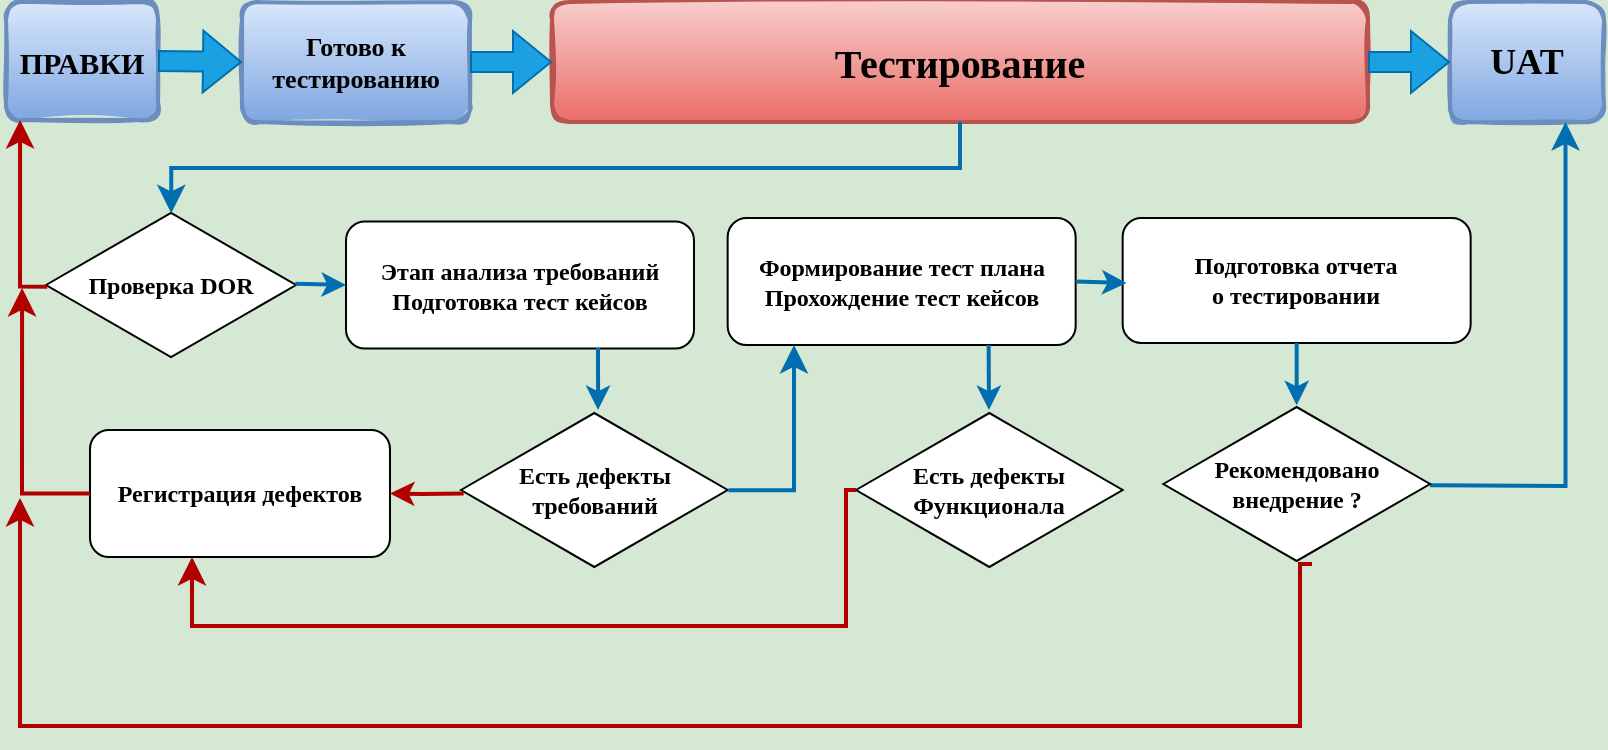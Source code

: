 <mxfile version="26.0.5">
  <diagram name="Страница — 1" id="-rPvX6o-ws8kVdURqApD">
    <mxGraphModel dx="875" dy="435" grid="0" gridSize="10" guides="1" tooltips="1" connect="1" arrows="1" fold="1" page="1" pageScale="1" pageWidth="827" pageHeight="1169" background="#D5E8D4" math="0" shadow="0">
      <root>
        <mxCell id="0" />
        <mxCell id="1" parent="0" />
        <mxCell id="C0WYwkXFiXNYprLfXvUN-8" value="" style="edgeStyle=orthogonalEdgeStyle;rounded=0;orthogonalLoop=1;jettySize=auto;html=1;" parent="1" source="C0WYwkXFiXNYprLfXvUN-1" target="C0WYwkXFiXNYprLfXvUN-2" edge="1">
          <mxGeometry relative="1" as="geometry" />
        </mxCell>
        <mxCell id="C0WYwkXFiXNYprLfXvUN-1" value="&lt;font style=&quot;font-size: 13px;&quot; face=&quot;Comic Sans MS&quot;&gt;&lt;b&gt;Готово к тестированию&lt;/b&gt;&lt;/font&gt;" style="rounded=1;whiteSpace=wrap;html=1;strokeWidth=2;fillWeight=4;hachureGap=8;hachureAngle=45;fillColor=#dae8fc;sketch=1;strokeColor=#6c8ebf;gradientColor=#7ea6e0;" parent="1" vertex="1">
          <mxGeometry x="129" y="26" width="114" height="60" as="geometry" />
        </mxCell>
        <mxCell id="C0WYwkXFiXNYprLfXvUN-2" value="&lt;font face=&quot;Comic Sans MS&quot; style=&quot;font-size: 20px;&quot;&gt;&lt;b style=&quot;&quot;&gt;Тестирование&lt;/b&gt;&lt;/font&gt;" style="rounded=1;whiteSpace=wrap;html=1;strokeWidth=2;fillWeight=4;hachureGap=8;hachureAngle=45;sketch=1;fillColor=#f8cecc;strokeColor=#b85450;gradientColor=#ea6b66;" parent="1" vertex="1">
          <mxGeometry x="284" y="26" width="408" height="60" as="geometry" />
        </mxCell>
        <mxCell id="C0WYwkXFiXNYprLfXvUN-3" value="&lt;font style=&quot;font-size: 18px;&quot; face=&quot;Comic Sans MS&quot;&gt;&lt;b&gt;UAT&lt;/b&gt;&lt;/font&gt;" style="rounded=1;whiteSpace=wrap;html=1;strokeWidth=2;fillWeight=4;hachureGap=8;hachureAngle=45;fillColor=#dae8fc;sketch=1;gradientColor=#7ea6e0;strokeColor=#6c8ebf;" parent="1" vertex="1">
          <mxGeometry x="733" y="26" width="77" height="60" as="geometry" />
        </mxCell>
        <mxCell id="C0WYwkXFiXNYprLfXvUN-5" value="" style="shape=flexArrow;endArrow=classic;html=1;rounded=0;fillColor=#1ba1e2;strokeColor=#006EAF;entryX=0;entryY=0.5;entryDx=0;entryDy=0;exitX=1;exitY=0.5;exitDx=0;exitDy=0;" parent="1" source="C0WYwkXFiXNYprLfXvUN-1" target="C0WYwkXFiXNYprLfXvUN-2" edge="1">
          <mxGeometry width="50" height="50" relative="1" as="geometry">
            <mxPoint x="137" y="55.58" as="sourcePoint" />
            <mxPoint x="169" y="56" as="targetPoint" />
          </mxGeometry>
        </mxCell>
        <mxCell id="C0WYwkXFiXNYprLfXvUN-9" value="" style="shape=flexArrow;endArrow=classic;html=1;rounded=0;fillColor=#1ba1e2;strokeColor=#006EAF;exitX=1;exitY=0.5;exitDx=0;exitDy=0;entryX=0;entryY=0.5;entryDx=0;entryDy=0;" parent="1" source="C0WYwkXFiXNYprLfXvUN-2" target="C0WYwkXFiXNYprLfXvUN-3" edge="1">
          <mxGeometry width="50" height="50" relative="1" as="geometry">
            <mxPoint x="698" y="55.58" as="sourcePoint" />
            <mxPoint x="730" y="56" as="targetPoint" />
          </mxGeometry>
        </mxCell>
        <mxCell id="C0WYwkXFiXNYprLfXvUN-10" value="&lt;b&gt;&lt;font face=&quot;Comic Sans MS&quot;&gt;Проверка DOR&lt;/font&gt;&lt;/b&gt;" style="html=1;whiteSpace=wrap;aspect=fixed;shape=isoRectangle;" parent="1" vertex="1">
          <mxGeometry x="31" y="130" width="125" height="75" as="geometry" />
        </mxCell>
        <mxCell id="C0WYwkXFiXNYprLfXvUN-12" value="" style="edgeStyle=elbowEdgeStyle;elbow=vertical;endArrow=classic;html=1;curved=0;rounded=0;endSize=8;startSize=8;entryX=0.501;entryY=0.022;entryDx=0;entryDy=0;entryPerimeter=0;strokeWidth=2;fillColor=#1ba1e2;strokeColor=#006EAF;exitX=0.5;exitY=1;exitDx=0;exitDy=0;" parent="1" source="C0WYwkXFiXNYprLfXvUN-2" target="C0WYwkXFiXNYprLfXvUN-10" edge="1">
          <mxGeometry width="50" height="50" relative="1" as="geometry">
            <mxPoint x="300" y="87" as="sourcePoint" />
            <mxPoint x="120" y="108" as="targetPoint" />
          </mxGeometry>
        </mxCell>
        <mxCell id="C0WYwkXFiXNYprLfXvUN-15" value="&lt;font color=&quot;#000000&quot; style=&quot;font-size: 15px;&quot; face=&quot;Comic Sans MS&quot;&gt;&lt;b style=&quot;&quot;&gt;ПРАВКИ&lt;/b&gt;&lt;/font&gt;" style="rounded=1;whiteSpace=wrap;html=1;strokeWidth=2;fillWeight=4;hachureGap=8;hachureAngle=45;fillColor=#dae8fc;sketch=1;strokeColor=#6c8ebf;gradientColor=#7ea6e0;" parent="1" vertex="1">
          <mxGeometry x="11" y="26" width="76" height="59" as="geometry" />
        </mxCell>
        <mxCell id="C0WYwkXFiXNYprLfXvUN-16" value="" style="shape=flexArrow;endArrow=classic;html=1;rounded=0;fillColor=#1ba1e2;strokeColor=#006EAF;entryX=0;entryY=0.5;entryDx=0;entryDy=0;exitX=1;exitY=0.5;exitDx=0;exitDy=0;" parent="1" source="C0WYwkXFiXNYprLfXvUN-15" target="C0WYwkXFiXNYprLfXvUN-1" edge="1">
          <mxGeometry width="50" height="50" relative="1" as="geometry">
            <mxPoint x="89" y="55.08" as="sourcePoint" />
            <mxPoint x="127" y="55.08" as="targetPoint" />
          </mxGeometry>
        </mxCell>
        <mxCell id="C0WYwkXFiXNYprLfXvUN-18" value="" style="edgeStyle=segmentEdgeStyle;endArrow=classic;html=1;curved=0;rounded=0;endSize=8;startSize=8;entryX=0.211;entryY=0.983;entryDx=0;entryDy=0;entryPerimeter=0;strokeWidth=2;exitX=0.005;exitY=0.511;exitDx=0;exitDy=0;exitPerimeter=0;fillColor=#e51400;strokeColor=#B20000;" parent="1" source="C0WYwkXFiXNYprLfXvUN-10" edge="1">
          <mxGeometry width="50" height="50" relative="1" as="geometry">
            <mxPoint x="50" y="163.325" as="sourcePoint" />
            <mxPoint x="18.036" y="84.997" as="targetPoint" />
          </mxGeometry>
        </mxCell>
        <mxCell id="C0WYwkXFiXNYprLfXvUN-19" value="&lt;b&gt;&lt;font face=&quot;Comic Sans MS&quot;&gt;Этап анализа требований&lt;br&gt;Подготовка тест кейсов&lt;/font&gt;&lt;/b&gt;" style="rounded=1;whiteSpace=wrap;html=1;" parent="1" vertex="1">
          <mxGeometry x="181" y="135.75" width="174" height="63.5" as="geometry" />
        </mxCell>
        <mxCell id="C0WYwkXFiXNYprLfXvUN-20" value="" style="endArrow=classic;html=1;rounded=0;exitX=0.997;exitY=0.492;exitDx=0;exitDy=0;strokeWidth=2;exitPerimeter=0;entryX=0;entryY=0.5;entryDx=0;entryDy=0;fillColor=#1ba1e2;strokeColor=#006EAF;" parent="1" source="C0WYwkXFiXNYprLfXvUN-10" target="C0WYwkXFiXNYprLfXvUN-19" edge="1">
          <mxGeometry width="50" height="50" relative="1" as="geometry">
            <mxPoint x="396" y="231" as="sourcePoint" />
            <mxPoint x="213" y="169" as="targetPoint" />
          </mxGeometry>
        </mxCell>
        <mxCell id="C0WYwkXFiXNYprLfXvUN-21" value="&lt;b&gt;&lt;font face=&quot;Comic Sans MS&quot;&gt;Есть дефекты&lt;/font&gt;&lt;/b&gt;&lt;div&gt;&lt;b&gt;&lt;font face=&quot;Comic Sans MS&quot;&gt;требований&lt;/font&gt;&lt;/b&gt;&lt;/div&gt;" style="html=1;whiteSpace=wrap;aspect=fixed;shape=isoRectangle;" parent="1" vertex="1">
          <mxGeometry x="238.5" y="230" width="133.33" height="80" as="geometry" />
        </mxCell>
        <mxCell id="C0WYwkXFiXNYprLfXvUN-25" value="" style="edgeStyle=elbowEdgeStyle;elbow=horizontal;endArrow=classic;html=1;curved=0;rounded=0;endSize=8;startSize=8;strokeWidth=2;fillColor=#1ba1e2;strokeColor=#006EAF;exitX=1.003;exitY=0.501;exitDx=0;exitDy=0;exitPerimeter=0;" parent="1" source="C0WYwkXFiXNYprLfXvUN-21" edge="1" target="C0WYwkXFiXNYprLfXvUN-26">
          <mxGeometry width="50" height="50" relative="1" as="geometry">
            <mxPoint x="371.83" y="259" as="sourcePoint" />
            <mxPoint x="430" y="163" as="targetPoint" />
            <Array as="points">
              <mxPoint x="405" y="210" />
            </Array>
          </mxGeometry>
        </mxCell>
        <mxCell id="C0WYwkXFiXNYprLfXvUN-26" value="&lt;font face=&quot;Comic Sans MS&quot;&gt;&lt;b&gt;Формирование тест плана&lt;br&gt;Прохождение тест кейсов&lt;/b&gt;&lt;/font&gt;" style="rounded=1;whiteSpace=wrap;html=1;" parent="1" vertex="1">
          <mxGeometry x="371.83" y="134" width="174" height="63.5" as="geometry" />
        </mxCell>
        <mxCell id="C0WYwkXFiXNYprLfXvUN-27" value="" style="endArrow=classic;html=1;rounded=0;strokeWidth=2;entryX=0.514;entryY=0;entryDx=0;entryDy=0;fillColor=#1ba1e2;strokeColor=#006EAF;entryPerimeter=0;" parent="1" target="C0WYwkXFiXNYprLfXvUN-21" edge="1">
          <mxGeometry width="50" height="50" relative="1" as="geometry">
            <mxPoint x="307" y="199" as="sourcePoint" />
            <mxPoint x="351" y="200.25" as="targetPoint" />
          </mxGeometry>
        </mxCell>
        <mxCell id="C0WYwkXFiXNYprLfXvUN-28" value="&lt;b&gt;&lt;font face=&quot;Comic Sans MS&quot;&gt;Есть дефекты&lt;/font&gt;&lt;/b&gt;&lt;div&gt;&lt;b&gt;&lt;font face=&quot;Comic Sans MS&quot;&gt;Функционала&lt;/font&gt;&lt;/b&gt;&lt;/div&gt;" style="html=1;whiteSpace=wrap;aspect=fixed;shape=isoRectangle;" parent="1" vertex="1">
          <mxGeometry x="436" y="230" width="133.33" height="80" as="geometry" />
        </mxCell>
        <mxCell id="C0WYwkXFiXNYprLfXvUN-31" value="" style="endArrow=classic;html=1;rounded=0;strokeWidth=2;fillColor=#1ba1e2;strokeColor=#006EAF;exitX=0.75;exitY=1;exitDx=0;exitDy=0;" parent="1" target="C0WYwkXFiXNYprLfXvUN-28" edge="1" source="C0WYwkXFiXNYprLfXvUN-26">
          <mxGeometry width="50" height="50" relative="1" as="geometry">
            <mxPoint x="520.32" y="197.5" as="sourcePoint" />
            <mxPoint x="520.32" y="228.5" as="targetPoint" />
          </mxGeometry>
        </mxCell>
        <mxCell id="C0WYwkXFiXNYprLfXvUN-33" value="&lt;font face=&quot;Comic Sans MS&quot;&gt;&lt;b&gt;Подготовка отчета&lt;br&gt;о тестировании&lt;/b&gt;&lt;/font&gt;" style="rounded=1;whiteSpace=wrap;html=1;" parent="1" vertex="1">
          <mxGeometry x="569.33" y="134" width="174" height="62.5" as="geometry" />
        </mxCell>
        <mxCell id="C0WYwkXFiXNYprLfXvUN-34" value="" style="edgeStyle=elbowEdgeStyle;elbow=vertical;endArrow=classic;html=1;curved=0;rounded=0;endSize=8;startSize=8;fillColor=#1ba1e2;strokeColor=#006EAF;strokeWidth=2;exitX=1;exitY=0.508;exitDx=0;exitDy=0;exitPerimeter=0;entryX=0.75;entryY=1;entryDx=0;entryDy=0;" parent="1" edge="1" target="C0WYwkXFiXNYprLfXvUN-3" source="IJXry3-5Xno3knSXwMT--4">
          <mxGeometry width="50" height="50" relative="1" as="geometry">
            <mxPoint x="739" y="273" as="sourcePoint" />
            <mxPoint x="789" y="227" as="targetPoint" />
            <Array as="points">
              <mxPoint x="762" y="268" />
            </Array>
          </mxGeometry>
        </mxCell>
        <mxCell id="C0WYwkXFiXNYprLfXvUN-35" value="" style="endArrow=classic;html=1;rounded=0;exitX=1;exitY=0.5;exitDx=0;exitDy=0;strokeWidth=2;fillColor=#1ba1e2;strokeColor=#006EAF;entryX=0.011;entryY=0.52;entryDx=0;entryDy=0;entryPerimeter=0;" parent="1" edge="1" target="C0WYwkXFiXNYprLfXvUN-33" source="C0WYwkXFiXNYprLfXvUN-26">
          <mxGeometry width="50" height="50" relative="1" as="geometry">
            <mxPoint x="604" y="167" as="sourcePoint" />
            <mxPoint x="635" y="168" as="targetPoint" />
          </mxGeometry>
        </mxCell>
        <mxCell id="C0WYwkXFiXNYprLfXvUN-36" value="&lt;font face=&quot;Comic Sans MS&quot;&gt;&lt;b&gt;Регистрация дефектов&lt;/b&gt;&lt;/font&gt;" style="rounded=1;whiteSpace=wrap;html=1;" parent="1" vertex="1">
          <mxGeometry x="53" y="240" width="150" height="63.5" as="geometry" />
        </mxCell>
        <mxCell id="C0WYwkXFiXNYprLfXvUN-38" value="" style="endArrow=classic;html=1;rounded=0;exitX=0.01;exitY=0.522;exitDx=0;exitDy=0;strokeWidth=2;exitPerimeter=0;entryX=1;entryY=0.5;entryDx=0;entryDy=0;fillColor=#e51400;strokeColor=#B20000;" parent="1" source="C0WYwkXFiXNYprLfXvUN-21" target="C0WYwkXFiXNYprLfXvUN-36" edge="1">
          <mxGeometry width="50" height="50" relative="1" as="geometry">
            <mxPoint x="228" y="321" as="sourcePoint" />
            <mxPoint x="274" y="322" as="targetPoint" />
            <Array as="points">
              <mxPoint x="219" y="272" />
            </Array>
          </mxGeometry>
        </mxCell>
        <mxCell id="C0WYwkXFiXNYprLfXvUN-43" value="" style="edgeStyle=segmentEdgeStyle;endArrow=classic;html=1;curved=0;rounded=0;endSize=8;startSize=8;fillColor=#e51400;strokeColor=#B20000;strokeWidth=2;" parent="1" source="C0WYwkXFiXNYprLfXvUN-28" edge="1">
          <mxGeometry width="50" height="50" relative="1" as="geometry">
            <mxPoint x="477" y="325" as="sourcePoint" />
            <mxPoint x="104" y="303.5" as="targetPoint" />
            <Array as="points">
              <mxPoint x="431" y="270" />
              <mxPoint x="431" y="338" />
              <mxPoint x="104" y="338" />
            </Array>
          </mxGeometry>
        </mxCell>
        <mxCell id="C0WYwkXFiXNYprLfXvUN-46" value="" style="edgeStyle=segmentEdgeStyle;endArrow=classic;html=1;curved=0;rounded=0;endSize=8;startSize=8;entryX=0.211;entryY=0.983;entryDx=0;entryDy=0;entryPerimeter=0;strokeWidth=2;exitX=0;exitY=0.5;exitDx=0;exitDy=0;fillColor=#e51400;strokeColor=#B20000;" parent="1" source="C0WYwkXFiXNYprLfXvUN-36" edge="1">
          <mxGeometry width="50" height="50" relative="1" as="geometry">
            <mxPoint x="45" y="252" as="sourcePoint" />
            <mxPoint x="19.036" y="168.997" as="targetPoint" />
            <Array as="points">
              <mxPoint x="19" y="272" />
            </Array>
          </mxGeometry>
        </mxCell>
        <mxCell id="IJXry3-5Xno3knSXwMT--4" value="&lt;font face=&quot;Comic Sans MS&quot;&gt;&lt;b&gt;Рекомендовано внедрение ?&lt;/b&gt;&lt;/font&gt;" style="html=1;whiteSpace=wrap;aspect=fixed;shape=isoRectangle;" vertex="1" parent="1">
          <mxGeometry x="589.67" y="227" width="133.33" height="80" as="geometry" />
        </mxCell>
        <mxCell id="IJXry3-5Xno3knSXwMT--5" value="" style="edgeStyle=segmentEdgeStyle;endArrow=classic;html=1;curved=0;rounded=0;endSize=8;startSize=8;fillColor=#e51400;strokeColor=#B20000;strokeWidth=2;" edge="1" parent="1">
          <mxGeometry width="50" height="50" relative="1" as="geometry">
            <mxPoint x="664" y="307" as="sourcePoint" />
            <mxPoint x="18" y="274" as="targetPoint" />
            <Array as="points">
              <mxPoint x="658" y="307" />
              <mxPoint x="658" y="388" />
              <mxPoint x="18" y="388" />
            </Array>
          </mxGeometry>
        </mxCell>
        <mxCell id="IJXry3-5Xno3knSXwMT--6" value="" style="endArrow=classic;html=1;rounded=0;exitX=0.5;exitY=1;exitDx=0;exitDy=0;strokeWidth=2;fillColor=#1ba1e2;strokeColor=#006EAF;entryX=0.5;entryY=0.008;entryDx=0;entryDy=0;entryPerimeter=0;" edge="1" parent="1" source="C0WYwkXFiXNYprLfXvUN-33" target="IJXry3-5Xno3knSXwMT--4">
          <mxGeometry width="50" height="50" relative="1" as="geometry">
            <mxPoint x="556" y="176" as="sourcePoint" />
            <mxPoint x="581" y="177" as="targetPoint" />
          </mxGeometry>
        </mxCell>
      </root>
    </mxGraphModel>
  </diagram>
</mxfile>
